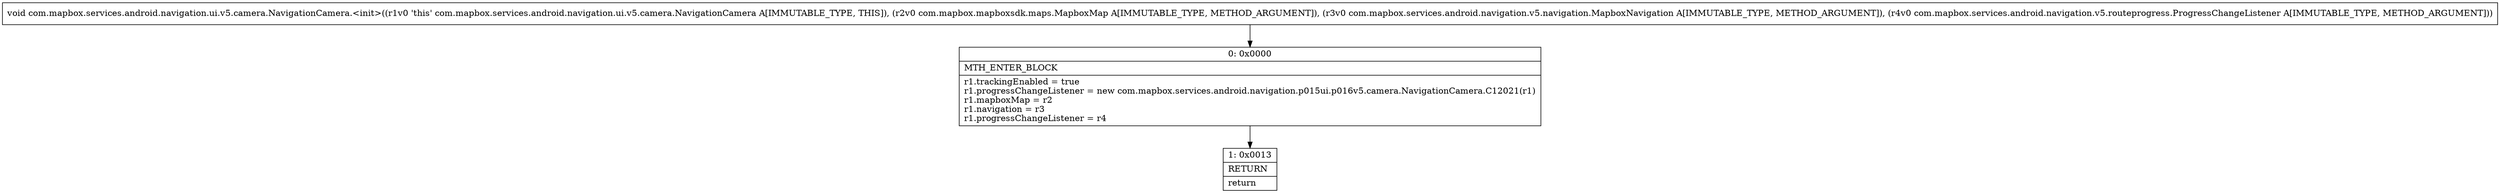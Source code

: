 digraph "CFG forcom.mapbox.services.android.navigation.ui.v5.camera.NavigationCamera.\<init\>(Lcom\/mapbox\/mapboxsdk\/maps\/MapboxMap;Lcom\/mapbox\/services\/android\/navigation\/v5\/navigation\/MapboxNavigation;Lcom\/mapbox\/services\/android\/navigation\/v5\/routeprogress\/ProgressChangeListener;)V" {
Node_0 [shape=record,label="{0\:\ 0x0000|MTH_ENTER_BLOCK\l|r1.trackingEnabled = true\lr1.progressChangeListener = new com.mapbox.services.android.navigation.p015ui.p016v5.camera.NavigationCamera.C12021(r1)\lr1.mapboxMap = r2\lr1.navigation = r3\lr1.progressChangeListener = r4\l}"];
Node_1 [shape=record,label="{1\:\ 0x0013|RETURN\l|return\l}"];
MethodNode[shape=record,label="{void com.mapbox.services.android.navigation.ui.v5.camera.NavigationCamera.\<init\>((r1v0 'this' com.mapbox.services.android.navigation.ui.v5.camera.NavigationCamera A[IMMUTABLE_TYPE, THIS]), (r2v0 com.mapbox.mapboxsdk.maps.MapboxMap A[IMMUTABLE_TYPE, METHOD_ARGUMENT]), (r3v0 com.mapbox.services.android.navigation.v5.navigation.MapboxNavigation A[IMMUTABLE_TYPE, METHOD_ARGUMENT]), (r4v0 com.mapbox.services.android.navigation.v5.routeprogress.ProgressChangeListener A[IMMUTABLE_TYPE, METHOD_ARGUMENT])) }"];
MethodNode -> Node_0;
Node_0 -> Node_1;
}

